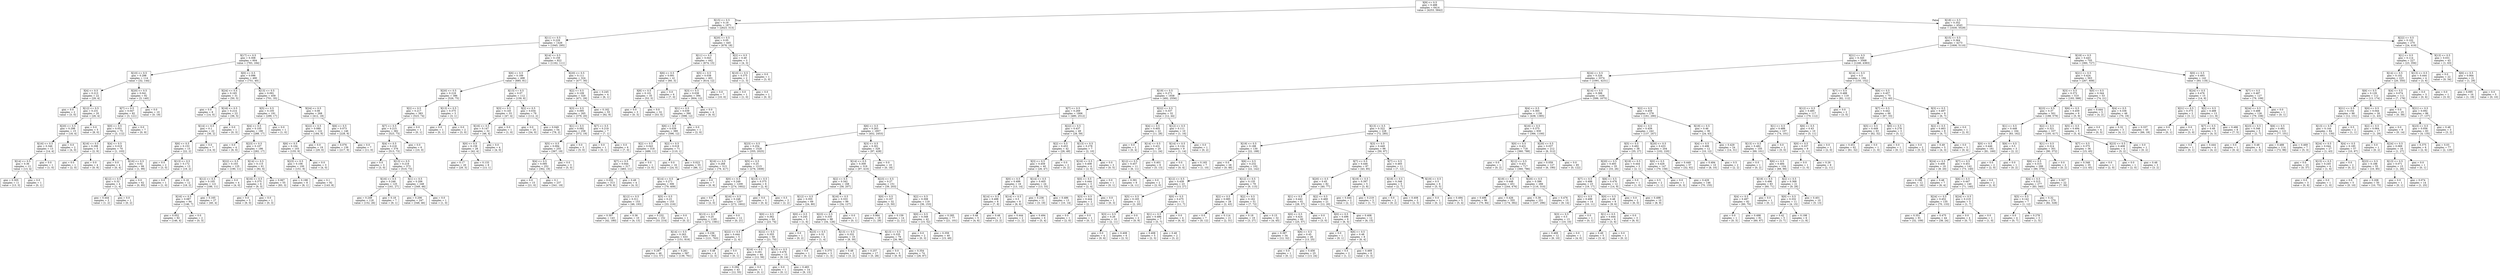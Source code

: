 digraph Tree {
node [shape=box] ;
0 [label="X[9] <= 0.5\ngini = 0.488\nsamples = 6414\nvalue = [4253, 5842]"] ;
1 [label="X[15] <= 0.5\ngini = 0.19\nsamples = 1871\nvalue = [2623, 313]"] ;
0 -> 1 [labeldistance=2.5, labelangle=45, headlabel="True"] ;
2 [label="X[11] <= 0.5\ngini = 0.229\nsamples = 1426\nvalue = [1945, 295]"] ;
1 -> 2 ;
3 [label="X[17] <= 0.5\ngini = 0.308\nsamples = 604\nvalue = [783, 184]"] ;
2 -> 3 ;
4 [label="X[10] <= 0.5\ngini = 0.298\nsamples = 114\nvalue = [32, 144]"] ;
3 -> 4 ;
5 [label="X[4] <= 0.5\ngini = 0.213\nsamples = 22\nvalue = [29, 4]"] ;
4 -> 5 ;
6 [label="gini = 0.0\nsamples = 2\nvalue = [3, 0]"] ;
5 -> 6 ;
7 [label="X[12] <= 0.5\ngini = 0.231\nsamples = 20\nvalue = [26, 4]"] ;
5 -> 7 ;
8 [label="X[20] <= 0.5\ngini = 0.298\nsamples = 15\nvalue = [18, 4]"] ;
7 -> 8 ;
9 [label="X[16] <= 0.5\ngini = 0.346\nsamples = 13\nvalue = [14, 4]"] ;
8 -> 9 ;
10 [label="X[14] <= 0.5\ngini = 0.36\nsamples = 12\nvalue = [13, 4]"] ;
9 -> 10 ;
11 [label="gini = 0.305\nsamples = 11\nvalue = [13, 3]"] ;
10 -> 11 ;
12 [label="gini = 0.0\nsamples = 1\nvalue = [0, 1]"] ;
10 -> 12 ;
13 [label="gini = 0.0\nsamples = 1\nvalue = [1, 0]"] ;
9 -> 13 ;
14 [label="gini = 0.0\nsamples = 2\nvalue = [4, 0]"] ;
8 -> 14 ;
15 [label="gini = 0.0\nsamples = 5\nvalue = [8, 0]"] ;
7 -> 15 ;
16 [label="X[20] <= 0.5\ngini = 0.041\nsamples = 92\nvalue = [3, 140]"] ;
4 -> 16 ;
17 [label="X[7] <= 0.5\ngini = 0.047\nsamples = 82\nvalue = [3, 121]"] ;
16 -> 17 ;
18 [label="X[0] <= 0.5\ngini = 0.051\nsamples = 75\nvalue = [3, 112]"] ;
17 -> 18 ;
19 [label="X[16] <= 0.5\ngini = 0.298\nsamples = 5\nvalue = [2, 9]"] ;
18 -> 19 ;
20 [label="gini = 0.0\nsamples = 1\nvalue = [2, 0]"] ;
19 -> 20 ;
21 [label="gini = 0.0\nsamples = 4\nvalue = [0, 9]"] ;
19 -> 21 ;
22 [label="X[4] <= 0.5\ngini = 0.019\nsamples = 70\nvalue = [1, 103]"] ;
18 -> 22 ;
23 [label="gini = 0.0\nsamples = 4\nvalue = [0, 4]"] ;
22 -> 23 ;
24 [label="X[16] <= 0.5\ngini = 0.02\nsamples = 66\nvalue = [1, 99]"] ;
22 -> 24 ;
25 [label="X[12] <= 0.5\ngini = 0.32\nsamples = 4\nvalue = [1, 4]"] ;
24 -> 25 ;
26 [label="gini = 0.444\nsamples = 3\nvalue = [1, 2]"] ;
25 -> 26 ;
27 [label="gini = 0.0\nsamples = 1\nvalue = [0, 2]"] ;
25 -> 27 ;
28 [label="gini = 0.0\nsamples = 62\nvalue = [0, 95]"] ;
24 -> 28 ;
29 [label="gini = 0.0\nsamples = 7\nvalue = [0, 9]"] ;
17 -> 29 ;
30 [label="gini = 0.0\nsamples = 10\nvalue = [0, 19]"] ;
16 -> 30 ;
31 [label="X[0] <= 0.5\ngini = 0.096\nsamples = 490\nvalue = [751, 40]"] ;
3 -> 31 ;
32 [label="X[24] <= 0.5\ngini = 0.165\nsamples = 31\nvalue = [50, 5]"] ;
31 -> 32 ;
33 [label="gini = 0.0\nsamples = 8\nvalue = [14, 0]"] ;
32 -> 33 ;
34 [label="X[16] <= 0.5\ngini = 0.214\nsamples = 23\nvalue = [36, 5]"] ;
32 -> 34 ;
35 [label="X[14] <= 0.5\ngini = 0.1\nsamples = 22\nvalue = [36, 2]"] ;
34 -> 35 ;
36 [label="X[6] <= 0.5\ngini = 0.153\nsamples = 15\nvalue = [22, 2]"] ;
35 -> 36 ;
37 [label="gini = 0.0\nsamples = 2\nvalue = [3, 0]"] ;
36 -> 37 ;
38 [label="X[13] <= 0.5\ngini = 0.172\nsamples = 13\nvalue = [19, 2]"] ;
36 -> 38 ;
39 [label="gini = 0.0\nsamples = 1\nvalue = [1, 0]"] ;
38 -> 39 ;
40 [label="gini = 0.18\nsamples = 12\nvalue = [18, 2]"] ;
38 -> 40 ;
41 [label="gini = 0.0\nsamples = 7\nvalue = [14, 0]"] ;
35 -> 41 ;
42 [label="gini = 0.0\nsamples = 1\nvalue = [0, 3]"] ;
34 -> 42 ;
43 [label="X[13] <= 0.5\ngini = 0.091\nsamples = 459\nvalue = [701, 35]"] ;
31 -> 43 ;
44 [label="X[5] <= 0.5\ngini = 0.105\nsamples = 191\nvalue = [289, 17]"] ;
43 -> 44 ;
45 [label="X[4] <= 0.5\ngini = 0.105\nsamples = 190\nvalue = [288, 17]"] ;
44 -> 45 ;
46 [label="gini = 0.0\nsamples = 4\nvalue = [6, 0]"] ;
45 -> 46 ;
47 [label="X[23] <= 0.5\ngini = 0.107\nsamples = 186\nvalue = [282, 17]"] ;
45 -> 47 ;
48 [label="X[22] <= 0.5\ngini = 0.103\nsamples = 125\nvalue = [190, 11]"] ;
47 -> 48 ;
49 [label="X[12] <= 0.5\ngini = 0.105\nsamples = 121\nvalue = [186, 11]"] ;
48 -> 49 ;
50 [label="X[16] <= 0.5\ngini = 0.087\nsamples = 94\nvalue = [146, 7]"] ;
49 -> 50 ;
51 [label="gini = 0.052\nsamples = 92\nvalue = [146, 4]"] ;
50 -> 51 ;
52 [label="gini = 0.0\nsamples = 2\nvalue = [0, 3]"] ;
50 -> 52 ;
53 [label="gini = 0.165\nsamples = 27\nvalue = [40, 4]"] ;
49 -> 53 ;
54 [label="gini = 0.0\nsamples = 4\nvalue = [4, 0]"] ;
48 -> 54 ;
55 [label="X[14] <= 0.5\ngini = 0.115\nsamples = 61\nvalue = [92, 6]"] ;
47 -> 55 ;
56 [label="X[16] <= 0.5\ngini = 0.375\nsamples = 6\nvalue = [9, 3]"] ;
55 -> 56 ;
57 [label="gini = 0.0\nsamples = 5\nvalue = [9, 0]"] ;
56 -> 57 ;
58 [label="gini = 0.0\nsamples = 1\nvalue = [0, 3]"] ;
56 -> 58 ;
59 [label="gini = 0.067\nsamples = 55\nvalue = [83, 3]"] ;
55 -> 59 ;
60 [label="gini = 0.0\nsamples = 1\nvalue = [1, 0]"] ;
44 -> 60 ;
61 [label="X[24] <= 0.5\ngini = 0.08\nsamples = 268\nvalue = [412, 18]"] ;
43 -> 61 ;
62 [label="X[22] <= 0.5\ngini = 0.089\nsamples = 122\nvalue = [184, 9]"] ;
61 -> 62 ;
63 [label="X[6] <= 0.5\ngini = 0.104\nsamples = 103\nvalue = [155, 9]"] ;
62 -> 63 ;
64 [label="X[23] <= 0.5\ngini = 0.106\nsamples = 100\nvalue = [151, 9]"] ;
63 -> 64 ;
65 [label="gini = 0.198\nsamples = 8\nvalue = [8, 1]"] ;
64 -> 65 ;
66 [label="gini = 0.1\nsamples = 92\nvalue = [143, 8]"] ;
64 -> 66 ;
67 [label="gini = 0.0\nsamples = 3\nvalue = [4, 0]"] ;
63 -> 67 ;
68 [label="gini = 0.0\nsamples = 19\nvalue = [29, 0]"] ;
62 -> 68 ;
69 [label="X[6] <= 0.5\ngini = 0.073\nsamples = 146\nvalue = [228, 9]"] ;
61 -> 69 ;
70 [label="gini = 0.076\nsamples = 139\nvalue = [217, 9]"] ;
69 -> 70 ;
71 [label="gini = 0.0\nsamples = 7\nvalue = [11, 0]"] ;
69 -> 71 ;
72 [label="X[14] <= 0.5\ngini = 0.159\nsamples = 822\nvalue = [1162, 111]"] ;
2 -> 72 ;
73 [label="X[6] <= 0.5\ngini = 0.189\nsamples = 498\nvalue = [685, 81]"] ;
72 -> 73 ;
74 [label="X[20] <= 0.5\ngini = 0.218\nsamples = 386\nvalue = [526, 75]"] ;
73 -> 74 ;
75 [label="X[2] <= 0.5\ngini = 0.217\nsamples = 383\nvalue = [523, 74]"] ;
74 -> 75 ;
76 [label="X[7] <= 0.5\ngini = 0.215\nsamples = 382\nvalue = [523, 73]"] ;
75 -> 76 ;
77 [label="X[4] <= 0.5\ngini = 0.218\nsamples = 376\nvalue = [513, 73]"] ;
76 -> 77 ;
78 [label="gini = 0.0\nsamples = 3\nvalue = [3, 0]"] ;
77 -> 78 ;
79 [label="X[13] <= 0.5\ngini = 0.219\nsamples = 373\nvalue = [510, 73]"] ;
77 -> 79 ;
80 [label="X[16] <= 0.5\ngini = 0.246\nsamples = 125\nvalue = [161, 27]"] ;
79 -> 80 ;
81 [label="gini = 0.249\nsamples = 118\nvalue = [152, 26]"] ;
80 -> 81 ;
82 [label="gini = 0.18\nsamples = 7\nvalue = [9, 1]"] ;
80 -> 82 ;
83 [label="X[1] <= 0.5\ngini = 0.206\nsamples = 248\nvalue = [349, 46]"] ;
79 -> 83 ;
84 [label="gini = 0.206\nsamples = 247\nvalue = [348, 46]"] ;
83 -> 84 ;
85 [label="gini = 0.0\nsamples = 1\nvalue = [1, 0]"] ;
83 -> 85 ;
86 [label="gini = 0.0\nsamples = 6\nvalue = [10, 0]"] ;
76 -> 86 ;
87 [label="gini = 0.0\nsamples = 1\nvalue = [0, 1]"] ;
75 -> 87 ;
88 [label="X[13] <= 0.5\ngini = 0.375\nsamples = 3\nvalue = [3, 1]"] ;
74 -> 88 ;
89 [label="gini = 0.0\nsamples = 1\nvalue = [0, 1]"] ;
88 -> 89 ;
90 [label="gini = 0.0\nsamples = 2\nvalue = [3, 0]"] ;
88 -> 90 ;
91 [label="X[13] <= 0.5\ngini = 0.07\nsamples = 112\nvalue = [159, 6]"] ;
73 -> 91 ;
92 [label="X[3] <= 0.5\ngini = 0.145\nsamples = 33\nvalue = [47, 4]"] ;
91 -> 92 ;
93 [label="X[16] <= 0.5\ngini = 0.147\nsamples = 32\nvalue = [46, 4]"] ;
92 -> 93 ;
94 [label="X[0] <= 0.5\ngini = 0.159\nsamples = 28\nvalue = [42, 4]"] ;
93 -> 94 ;
95 [label="gini = 0.17\nsamples = 20\nvalue = [29, 3]"] ;
94 -> 95 ;
96 [label="gini = 0.133\nsamples = 8\nvalue = [13, 1]"] ;
94 -> 96 ;
97 [label="gini = 0.0\nsamples = 4\nvalue = [4, 0]"] ;
93 -> 97 ;
98 [label="gini = 0.0\nsamples = 1\nvalue = [1, 0]"] ;
92 -> 98 ;
99 [label="X[2] <= 0.5\ngini = 0.034\nsamples = 79\nvalue = [112, 2]"] ;
91 -> 99 ;
100 [label="gini = 0.0\nsamples = 25\nvalue = [34, 0]"] ;
99 -> 100 ;
101 [label="gini = 0.049\nsamples = 54\nvalue = [78, 2]"] ;
99 -> 101 ;
102 [label="X[20] <= 0.5\ngini = 0.111\nsamples = 324\nvalue = [477, 30]"] ;
72 -> 102 ;
103 [label="X[2] <= 0.5\ngini = 0.109\nsamples = 320\nvalue = [471, 29]"] ;
102 -> 103 ;
104 [label="X[3] <= 0.5\ngini = 0.095\nsamples = 265\nvalue = [379, 20]"] ;
103 -> 104 ;
105 [label="X[1] <= 0.5\ngini = 0.092\nsamples = 258\nvalue = [372, 19]"] ;
104 -> 105 ;
106 [label="X[5] <= 0.5\ngini = 0.094\nsamples = 255\nvalue = [367, 19]"] ;
105 -> 106 ;
107 [label="X[4] <= 0.5\ngini = 0.095\nsamples = 252\nvalue = [362, 19]"] ;
106 -> 107 ;
108 [label="gini = 0.0\nsamples = 15\nvalue = [21, 0]"] ;
107 -> 108 ;
109 [label="gini = 0.1\nsamples = 237\nvalue = [341, 19]"] ;
107 -> 109 ;
110 [label="gini = 0.0\nsamples = 3\nvalue = [5, 0]"] ;
106 -> 110 ;
111 [label="gini = 0.0\nsamples = 3\nvalue = [5, 0]"] ;
105 -> 111 ;
112 [label="X[7] <= 0.5\ngini = 0.219\nsamples = 7\nvalue = [7, 1]"] ;
104 -> 112 ;
113 [label="gini = 0.0\nsamples = 1\nvalue = [0, 1]"] ;
112 -> 113 ;
114 [label="gini = 0.0\nsamples = 6\nvalue = [7, 0]"] ;
112 -> 114 ;
115 [label="gini = 0.162\nsamples = 55\nvalue = [92, 9]"] ;
103 -> 115 ;
116 [label="gini = 0.245\nsamples = 4\nvalue = [6, 1]"] ;
102 -> 116 ;
117 [label="X[20] <= 0.5\ngini = 0.05\nsamples = 445\nvalue = [678, 18]"] ;
1 -> 117 ;
118 [label="X[11] <= 0.5\ngini = 0.043\nsamples = 442\nvalue = [674, 15]"] ;
117 -> 118 ;
119 [label="X[6] <= 0.5\ngini = 0.091\nsamples = 41\nvalue = [60, 3]"] ;
118 -> 119 ;
120 [label="X[8] <= 0.5\ngini = 0.101\nsamples = 35\nvalue = [53, 3]"] ;
119 -> 120 ;
121 [label="gini = 0.0\nsamples = 3\nvalue = [0, 3]"] ;
120 -> 121 ;
122 [label="gini = 0.0\nsamples = 32\nvalue = [53, 0]"] ;
120 -> 122 ;
123 [label="gini = 0.0\nsamples = 6\nvalue = [7, 0]"] ;
119 -> 123 ;
124 [label="X[5] <= 0.5\ngini = 0.038\nsamples = 401\nvalue = [614, 12]"] ;
118 -> 124 ;
125 [label="X[3] <= 0.5\ngini = 0.038\nsamples = 394\nvalue = [604, 12]"] ;
124 -> 125 ;
126 [label="X[1] <= 0.5\ngini = 0.039\nsamples = 390\nvalue = [598, 12]"] ;
125 -> 126 ;
127 [label="X[6] <= 0.5\ngini = 0.039\nsamples = 389\nvalue = [596, 12]"] ;
126 -> 127 ;
128 [label="X[2] <= 0.5\ngini = 0.043\nsamples = 318\nvalue = [486, 11]"] ;
127 -> 128 ;
129 [label="X[7] <= 0.5\ngini = 0.044\nsamples = 317\nvalue = [483, 11]"] ;
128 -> 129 ;
130 [label="gini = 0.032\nsamples = 313\nvalue = [479, 8]"] ;
129 -> 130 ;
131 [label="gini = 0.49\nsamples = 4\nvalue = [4, 3]"] ;
129 -> 131 ;
132 [label="gini = 0.0\nsamples = 1\nvalue = [3, 0]"] ;
128 -> 132 ;
133 [label="X[2] <= 0.5\ngini = 0.018\nsamples = 71\nvalue = [110, 1]"] ;
127 -> 133 ;
134 [label="gini = 0.0\nsamples = 16\nvalue = [24, 0]"] ;
133 -> 134 ;
135 [label="gini = 0.023\nsamples = 55\nvalue = [86, 1]"] ;
133 -> 135 ;
136 [label="gini = 0.0\nsamples = 1\nvalue = [2, 0]"] ;
126 -> 136 ;
137 [label="gini = 0.0\nsamples = 4\nvalue = [6, 0]"] ;
125 -> 137 ;
138 [label="gini = 0.0\nsamples = 7\nvalue = [10, 0]"] ;
124 -> 138 ;
139 [label="X[2] <= 0.5\ngini = 0.49\nsamples = 3\nvalue = [4, 3]"] ;
117 -> 139 ;
140 [label="X[10] <= 0.5\ngini = 0.375\nsamples = 2\nvalue = [1, 3]"] ;
139 -> 140 ;
141 [label="gini = 0.0\nsamples = 1\nvalue = [1, 0]"] ;
140 -> 141 ;
142 [label="gini = 0.0\nsamples = 1\nvalue = [0, 3]"] ;
140 -> 142 ;
143 [label="gini = 0.0\nsamples = 1\nvalue = [3, 0]"] ;
139 -> 143 ;
144 [label="X[18] <= 0.5\ngini = 0.352\nsamples = 4543\nvalue = [1630, 5529]"] ;
0 -> 144 [labeldistance=2.5, labelangle=-45, headlabel="False"] ;
145 [label="X[15] <= 0.5\ngini = 0.364\nsamples = 4273\nvalue = [1606, 5110]"] ;
144 -> 145 ;
146 [label="X[21] <= 0.5\ngini = 0.345\nsamples = 3568\nvalue = [1246, 4383]"] ;
145 -> 146 ;
147 [label="X[24] <= 0.5\ngini = 0.326\nsamples = 3374\nvalue = [1091, 4231]"] ;
146 -> 147 ;
148 [label="X[19] <= 0.5\ngini = 0.271\nsamples = 1938\nvalue = [492, 2556]"] ;
147 -> 148 ;
149 [label="X[7] <= 0.5\ngini = 0.269\nsamples = 1906\nvalue = [480, 2512]"] ;
148 -> 149 ;
150 [label="X[6] <= 0.5\ngini = 0.263\nsamples = 1857\nvalue = [452, 2453]"] ;
149 -> 150 ;
151 [label="X[23] <= 0.5\ngini = 0.254\nsamples = 1528\nvalue = [355, 2025]"] ;
150 -> 151 ;
152 [label="X[16] <= 0.5\ngini = 0.268\nsamples = 313\nvalue = [79, 417]"] ;
151 -> 152 ;
153 [label="X[14] <= 0.5\ngini = 0.271\nsamples = 306\nvalue = [79, 409]"] ;
152 -> 153 ;
154 [label="X[12] <= 0.5\ngini = 0.311\nsamples = 153\nvalue = [46, 193]"] ;
153 -> 154 ;
155 [label="gini = 0.307\nsamples = 143\nvalue = [42, 180]"] ;
154 -> 155 ;
156 [label="gini = 0.36\nsamples = 10\nvalue = [4, 13]"] ;
154 -> 156 ;
157 [label="X[5] <= 0.5\ngini = 0.23\nsamples = 153\nvalue = [33, 216]"] ;
153 -> 157 ;
158 [label="gini = 0.232\nsamples = 152\nvalue = [33, 214]"] ;
157 -> 158 ;
159 [label="gini = 0.0\nsamples = 1\nvalue = [0, 2]"] ;
157 -> 159 ;
160 [label="gini = 0.0\nsamples = 7\nvalue = [0, 8]"] ;
152 -> 160 ;
161 [label="X[5] <= 0.5\ngini = 0.25\nsamples = 1215\nvalue = [276, 1608]"] ;
151 -> 161 ;
162 [label="X[0] <= 0.5\ngini = 0.249\nsamples = 1209\nvalue = [274, 1602]"] ;
161 -> 162 ;
163 [label="gini = 0.0\nsamples = 2\nvalue = [2, 0]"] ;
162 -> 163 ;
164 [label="X[16] <= 0.5\ngini = 0.248\nsamples = 1207\nvalue = [272, 1602]"] ;
162 -> 164 ;
165 [label="X[13] <= 0.5\ngini = 0.25\nsamples = 1195\nvalue = [272, 1581]"] ;
164 -> 165 ;
166 [label="X[14] <= 0.5\ngini = 0.263\nsamples = 633\nvalue = [151, 818]"] ;
165 -> 166 ;
167 [label="gini = 0.287\nsamples = 46\nvalue = [12, 57]"] ;
166 -> 167 ;
168 [label="gini = 0.261\nsamples = 587\nvalue = [139, 761]"] ;
166 -> 168 ;
169 [label="gini = 0.236\nsamples = 562\nvalue = [121, 763]"] ;
165 -> 169 ;
170 [label="gini = 0.0\nsamples = 12\nvalue = [0, 21]"] ;
164 -> 170 ;
171 [label="X[13] <= 0.5\ngini = 0.375\nsamples = 6\nvalue = [2, 6]"] ;
161 -> 171 ;
172 [label="gini = 0.0\nsamples = 3\nvalue = [0, 4]"] ;
171 -> 172 ;
173 [label="gini = 0.5\nsamples = 3\nvalue = [2, 2]"] ;
171 -> 173 ;
174 [label="X[3] <= 0.5\ngini = 0.301\nsamples = 329\nvalue = [97, 428]"] ;
150 -> 174 ;
175 [label="X[14] <= 0.5\ngini = 0.309\nsamples = 319\nvalue = [97, 410]"] ;
174 -> 175 ;
176 [label="X[2] <= 0.5\ngini = 0.342\nsamples = 168\nvalue = [58, 207]"] ;
175 -> 176 ;
177 [label="X[12] <= 0.5\ngini = 0.355\nsamples = 69\nvalue = [24, 80]"] ;
176 -> 177 ;
178 [label="X[0] <= 0.5\ngini = 0.362\nsamples = 64\nvalue = [23, 74]"] ;
177 -> 178 ;
179 [label="X[22] <= 0.5\ngini = 0.444\nsamples = 5\nvalue = [2, 4]"] ;
178 -> 179 ;
180 [label="gini = 0.48\nsamples = 4\nvalue = [2, 3]"] ;
179 -> 180 ;
181 [label="gini = 0.0\nsamples = 1\nvalue = [0, 1]"] ;
179 -> 181 ;
182 [label="X[22] <= 0.5\ngini = 0.355\nsamples = 59\nvalue = [21, 70]"] ;
178 -> 182 ;
183 [label="X[16] <= 0.5\ngini = 0.291\nsamples = 44\nvalue = [12, 56]"] ;
182 -> 183 ;
184 [label="gini = 0.294\nsamples = 43\nvalue = [12, 55]"] ;
183 -> 184 ;
185 [label="gini = 0.0\nsamples = 1\nvalue = [0, 1]"] ;
183 -> 185 ;
186 [label="X[13] <= 0.5\ngini = 0.476\nsamples = 15\nvalue = [9, 14]"] ;
182 -> 186 ;
187 [label="gini = 0.0\nsamples = 1\nvalue = [0, 1]"] ;
186 -> 187 ;
188 [label="gini = 0.483\nsamples = 14\nvalue = [9, 13]"] ;
186 -> 188 ;
189 [label="X[0] <= 0.5\ngini = 0.245\nsamples = 5\nvalue = [1, 6]"] ;
177 -> 189 ;
190 [label="gini = 0.0\nsamples = 1\nvalue = [0, 2]"] ;
189 -> 190 ;
191 [label="X[23] <= 0.5\ngini = 0.32\nsamples = 4\nvalue = [1, 4]"] ;
189 -> 191 ;
192 [label="gini = 0.0\nsamples = 1\nvalue = [0, 1]"] ;
191 -> 192 ;
193 [label="gini = 0.375\nsamples = 3\nvalue = [1, 3]"] ;
191 -> 193 ;
194 [label="X[16] <= 0.5\ngini = 0.333\nsamples = 99\nvalue = [34, 127]"] ;
176 -> 194 ;
195 [label="X[23] <= 0.5\ngini = 0.335\nsamples = 98\nvalue = [34, 126]"] ;
194 -> 195 ;
196 [label="X[13] <= 0.5\ngini = 0.332\nsamples = 19\nvalue = [8, 30]"] ;
195 -> 196 ;
197 [label="gini = 0.48\nsamples = 2\nvalue = [3, 2]"] ;
196 -> 197 ;
198 [label="gini = 0.257\nsamples = 17\nvalue = [5, 28]"] ;
196 -> 198 ;
199 [label="X[13] <= 0.5\ngini = 0.335\nsamples = 79\nvalue = [26, 96]"] ;
195 -> 199 ;
200 [label="gini = 0.0\nsamples = 5\nvalue = [0, 9]"] ;
199 -> 200 ;
201 [label="gini = 0.354\nsamples = 74\nvalue = [26, 87]"] ;
199 -> 201 ;
202 [label="gini = 0.0\nsamples = 1\nvalue = [0, 1]"] ;
194 -> 202 ;
203 [label="X[23] <= 0.5\ngini = 0.27\nsamples = 151\nvalue = [39, 203]"] ;
175 -> 203 ;
204 [label="X[0] <= 0.5\ngini = 0.107\nsamples = 32\nvalue = [3, 50]"] ;
203 -> 204 ;
205 [label="gini = 0.064\nsamples = 18\nvalue = [1, 29]"] ;
204 -> 205 ;
206 [label="gini = 0.159\nsamples = 14\nvalue = [2, 21]"] ;
204 -> 206 ;
207 [label="X[2] <= 0.5\ngini = 0.308\nsamples = 119\nvalue = [36, 153]"] ;
203 -> 207 ;
208 [label="X[0] <= 0.5\ngini = 0.348\nsamples = 42\nvalue = [15, 52]"] ;
207 -> 208 ;
209 [label="gini = 0.0\nsamples = 2\nvalue = [0, 3]"] ;
208 -> 209 ;
210 [label="gini = 0.359\nsamples = 40\nvalue = [15, 49]"] ;
208 -> 210 ;
211 [label="gini = 0.285\nsamples = 77\nvalue = [21, 101]"] ;
207 -> 211 ;
212 [label="gini = 0.0\nsamples = 10\nvalue = [0, 18]"] ;
174 -> 212 ;
213 [label="X[22] <= 0.5\ngini = 0.437\nsamples = 49\nvalue = [28, 59]"] ;
149 -> 213 ;
214 [label="X[2] <= 0.5\ngini = 0.453\nsamples = 42\nvalue = [26, 49]"] ;
213 -> 214 ;
215 [label="X[3] <= 0.5\ngini = 0.459\nsamples = 40\nvalue = [26, 47]"] ;
214 -> 215 ;
216 [label="X[0] <= 0.5\ngini = 0.499\nsamples = 16\nvalue = [13, 14]"] ;
215 -> 216 ;
217 [label="X[14] <= 0.5\ngini = 0.498\nsamples = 8\nvalue = [7, 8]"] ;
216 -> 217 ;
218 [label="gini = 0.48\nsamples = 5\nvalue = [4, 6]"] ;
217 -> 218 ;
219 [label="gini = 0.48\nsamples = 3\nvalue = [3, 2]"] ;
217 -> 219 ;
220 [label="X[14] <= 0.5\ngini = 0.5\nsamples = 8\nvalue = [6, 6]"] ;
216 -> 220 ;
221 [label="gini = 0.444\nsamples = 2\nvalue = [1, 2]"] ;
220 -> 221 ;
222 [label="gini = 0.494\nsamples = 6\nvalue = [5, 4]"] ;
220 -> 222 ;
223 [label="X[14] <= 0.5\ngini = 0.405\nsamples = 24\nvalue = [13, 33]"] ;
215 -> 223 ;
224 [label="gini = 0.236\nsamples = 11\nvalue = [3, 19]"] ;
223 -> 224 ;
225 [label="gini = 0.486\nsamples = 13\nvalue = [10, 14]"] ;
223 -> 225 ;
226 [label="gini = 0.0\nsamples = 2\nvalue = [0, 2]"] ;
214 -> 226 ;
227 [label="X[13] <= 0.5\ngini = 0.278\nsamples = 7\nvalue = [2, 10]"] ;
213 -> 227 ;
228 [label="X[16] <= 0.5\ngini = 0.408\nsamples = 4\nvalue = [2, 5]"] ;
227 -> 228 ;
229 [label="X[0] <= 0.5\ngini = 0.444\nsamples = 3\nvalue = [2, 4]"] ;
228 -> 229 ;
230 [label="X[3] <= 0.5\ngini = 0.444\nsamples = 2\nvalue = [2, 1]"] ;
229 -> 230 ;
231 [label="gini = 0.0\nsamples = 1\nvalue = [2, 0]"] ;
230 -> 231 ;
232 [label="gini = 0.0\nsamples = 1\nvalue = [0, 1]"] ;
230 -> 232 ;
233 [label="gini = 0.0\nsamples = 1\nvalue = [0, 3]"] ;
229 -> 233 ;
234 [label="gini = 0.0\nsamples = 1\nvalue = [0, 1]"] ;
228 -> 234 ;
235 [label="gini = 0.0\nsamples = 3\nvalue = [0, 5]"] ;
227 -> 235 ;
236 [label="X[22] <= 0.5\ngini = 0.337\nsamples = 32\nvalue = [12, 44]"] ;
148 -> 236 ;
237 [label="X[4] <= 0.5\ngini = 0.405\nsamples = 22\nvalue = [11, 28]"] ;
236 -> 237 ;
238 [label="gini = 0.0\nsamples = 2\nvalue = [0, 4]"] ;
237 -> 238 ;
239 [label="X[14] <= 0.5\ngini = 0.431\nsamples = 20\nvalue = [11, 24]"] ;
237 -> 239 ;
240 [label="X[12] <= 0.5\ngini = 0.457\nsamples = 11\nvalue = [6, 11]"] ;
239 -> 240 ;
241 [label="gini = 0.391\nsamples = 9\nvalue = [4, 11]"] ;
240 -> 241 ;
242 [label="gini = 0.0\nsamples = 2\nvalue = [2, 0]"] ;
240 -> 242 ;
243 [label="gini = 0.401\nsamples = 9\nvalue = [5, 13]"] ;
239 -> 243 ;
244 [label="X[12] <= 0.5\ngini = 0.111\nsamples = 10\nvalue = [1, 16]"] ;
236 -> 244 ;
245 [label="X[14] <= 0.5\ngini = 0.124\nsamples = 9\nvalue = [1, 14]"] ;
244 -> 245 ;
246 [label="gini = 0.0\nsamples = 2\nvalue = [0, 4]"] ;
245 -> 246 ;
247 [label="gini = 0.165\nsamples = 7\nvalue = [1, 10]"] ;
245 -> 247 ;
248 [label="gini = 0.0\nsamples = 1\nvalue = [0, 2]"] ;
244 -> 248 ;
249 [label="X[14] <= 0.5\ngini = 0.388\nsamples = 1436\nvalue = [599, 1675]"] ;
147 -> 249 ;
250 [label="X[4] <= 0.5\ngini = 0.365\nsamples = 1158\nvalue = [438, 1385]"] ;
249 -> 250 ;
251 [label="X[13] <= 0.5\ngini = 0.322\nsamples = 228\nvalue = [72, 285]"] ;
250 -> 251 ;
252 [label="X[19] <= 0.5\ngini = 0.188\nsamples = 130\nvalue = [22, 188]"] ;
251 -> 252 ;
253 [label="gini = 0.0\nsamples = 28\nvalue = [0, 46]"] ;
252 -> 253 ;
254 [label="X[6] <= 0.5\ngini = 0.232\nsamples = 102\nvalue = [22, 142]"] ;
252 -> 254 ;
255 [label="X[12] <= 0.5\ngini = 0.439\nsamples = 23\nvalue = [13, 27]"] ;
254 -> 255 ;
256 [label="X[5] <= 0.5\ngini = 0.165\nsamples = 12\nvalue = [2, 20]"] ;
255 -> 256 ;
257 [label="X[3] <= 0.5\ngini = 0.26\nsamples = 10\nvalue = [2, 11]"] ;
256 -> 257 ;
258 [label="gini = 0.0\nsamples = 4\nvalue = [0, 6]"] ;
257 -> 258 ;
259 [label="gini = 0.408\nsamples = 6\nvalue = [2, 5]"] ;
257 -> 259 ;
260 [label="gini = 0.0\nsamples = 2\nvalue = [0, 9]"] ;
256 -> 260 ;
261 [label="X[0] <= 0.5\ngini = 0.475\nsamples = 11\nvalue = [11, 7]"] ;
255 -> 261 ;
262 [label="X[1] <= 0.5\ngini = 0.486\nsamples = 7\nvalue = [5, 7]"] ;
261 -> 262 ;
263 [label="gini = 0.408\nsamples = 5\nvalue = [2, 5]"] ;
262 -> 263 ;
264 [label="gini = 0.48\nsamples = 2\nvalue = [3, 2]"] ;
262 -> 264 ;
265 [label="gini = 0.0\nsamples = 4\nvalue = [6, 0]"] ;
261 -> 265 ;
266 [label="X[12] <= 0.5\ngini = 0.135\nsamples = 79\nvalue = [9, 115]"] ;
254 -> 266 ;
267 [label="X[2] <= 0.5\ngini = 0.085\nsamples = 28\nvalue = [2, 43]"] ;
266 -> 267 ;
268 [label="gini = 0.0\nsamples = 7\nvalue = [0, 12]"] ;
267 -> 268 ;
269 [label="gini = 0.114\nsamples = 21\nvalue = [2, 31]"] ;
267 -> 269 ;
270 [label="X[2] <= 0.5\ngini = 0.162\nsamples = 51\nvalue = [7, 72]"] ;
266 -> 270 ;
271 [label="gini = 0.18\nsamples = 19\nvalue = [3, 27]"] ;
270 -> 271 ;
272 [label="gini = 0.15\nsamples = 32\nvalue = [4, 45]"] ;
270 -> 272 ;
273 [label="X[3] <= 0.5\ngini = 0.449\nsamples = 98\nvalue = [50, 97]"] ;
251 -> 273 ;
274 [label="X[7] <= 0.5\ngini = 0.446\nsamples = 87\nvalue = [43, 85]"] ;
273 -> 274 ;
275 [label="X[20] <= 0.5\ngini = 0.45\nsamples = 82\nvalue = [40, 77]"] ;
274 -> 275 ;
276 [label="X[1] <= 0.5\ngini = 0.442\nsamples = 61\nvalue = [28, 57]"] ;
275 -> 276 ;
277 [label="X[0] <= 0.5\ngini = 0.424\nsamples = 60\nvalue = [25, 57]"] ;
276 -> 277 ;
278 [label="gini = 0.397\nsamples = 34\nvalue = [12, 32]"] ;
277 -> 278 ;
279 [label="X[6] <= 0.5\ngini = 0.45\nsamples = 26\nvalue = [13, 25]"] ;
277 -> 279 ;
280 [label="gini = 0.0\nsamples = 1\nvalue = [0, 1]"] ;
279 -> 280 ;
281 [label="gini = 0.456\nsamples = 25\nvalue = [13, 24]"] ;
279 -> 281 ;
282 [label="gini = 0.0\nsamples = 1\nvalue = [3, 0]"] ;
276 -> 282 ;
283 [label="X[2] <= 0.5\ngini = 0.469\nsamples = 21\nvalue = [12, 20]"] ;
275 -> 283 ;
284 [label="X[0] <= 0.5\ngini = 0.496\nsamples = 9\nvalue = [6, 5]"] ;
283 -> 284 ;
285 [label="gini = 0.0\nsamples = 1\nvalue = [0, 1]"] ;
284 -> 285 ;
286 [label="X[6] <= 0.5\ngini = 0.48\nsamples = 8\nvalue = [6, 4]"] ;
284 -> 286 ;
287 [label="gini = 0.5\nsamples = 2\nvalue = [1, 1]"] ;
286 -> 287 ;
288 [label="gini = 0.469\nsamples = 6\nvalue = [5, 3]"] ;
286 -> 288 ;
289 [label="gini = 0.408\nsamples = 12\nvalue = [6, 15]"] ;
283 -> 289 ;
290 [label="X[19] <= 0.5\ngini = 0.397\nsamples = 5\nvalue = [3, 8]"] ;
274 -> 290 ;
291 [label="gini = 0.444\nsamples = 2\nvalue = [2, 1]"] ;
290 -> 291 ;
292 [label="gini = 0.219\nsamples = 3\nvalue = [1, 7]"] ;
290 -> 292 ;
293 [label="X[7] <= 0.5\ngini = 0.465\nsamples = 11\nvalue = [7, 12]"] ;
273 -> 293 ;
294 [label="X[19] <= 0.5\ngini = 0.346\nsamples = 5\nvalue = [2, 7]"] ;
293 -> 294 ;
295 [label="gini = 0.0\nsamples = 2\nvalue = [0, 2]"] ;
294 -> 295 ;
296 [label="gini = 0.408\nsamples = 3\nvalue = [2, 5]"] ;
294 -> 296 ;
297 [label="X[19] <= 0.5\ngini = 0.5\nsamples = 6\nvalue = [5, 5]"] ;
293 -> 297 ;
298 [label="gini = 0.0\nsamples = 1\nvalue = [0, 1]"] ;
297 -> 298 ;
299 [label="gini = 0.494\nsamples = 5\nvalue = [5, 4]"] ;
297 -> 299 ;
300 [label="X[16] <= 0.5\ngini = 0.375\nsamples = 930\nvalue = [366, 1100]"] ;
250 -> 300 ;
301 [label="X[0] <= 0.5\ngini = 0.431\nsamples = 718\nvalue = [360, 788]"] ;
300 -> 301 ;
302 [label="gini = 0.0\nsamples = 1\nvalue = [0, 2]"] ;
301 -> 302 ;
303 [label="X[12] <= 0.5\ngini = 0.431\nsamples = 717\nvalue = [360, 786]"] ;
301 -> 303 ;
304 [label="X[19] <= 0.5\ngini = 0.448\nsamples = 451\nvalue = [244, 476]"] ;
303 -> 304 ;
305 [label="gini = 0.496\nsamples = 96\nvalue = [70, 84]"] ;
304 -> 305 ;
306 [label="gini = 0.426\nsamples = 355\nvalue = [174, 392]"] ;
304 -> 306 ;
307 [label="X[20] <= 0.5\ngini = 0.396\nsamples = 266\nvalue = [116, 310]"] ;
303 -> 307 ;
308 [label="gini = 0.39\nsamples = 251\nvalue = [107, 296]"] ;
307 -> 308 ;
309 [label="gini = 0.476\nsamples = 15\nvalue = [9, 14]"] ;
307 -> 309 ;
310 [label="X[20] <= 0.5\ngini = 0.037\nsamples = 212\nvalue = [6, 312]"] ;
300 -> 310 ;
311 [label="gini = 0.059\nsamples = 127\nvalue = [6, 190]"] ;
310 -> 311 ;
312 [label="gini = 0.0\nsamples = 85\nvalue = [0, 122]"] ;
310 -> 312 ;
313 [label="X[2] <= 0.5\ngini = 0.459\nsamples = 278\nvalue = [161, 290]"] ;
249 -> 313 ;
314 [label="X[4] <= 0.5\ngini = 0.459\nsamples = 242\nvalue = [137, 247]"] ;
313 -> 314 ;
315 [label="X[5] <= 0.5\ngini = 0.492\nsamples = 38\nvalue = [35, 27]"] ;
314 -> 315 ;
316 [label="X[20] <= 0.5\ngini = 0.493\nsamples = 35\nvalue = [33, 26]"] ;
315 -> 316 ;
317 [label="X[7] <= 0.5\ngini = 0.498\nsamples = 23\nvalue = [19, 17]"] ;
316 -> 317 ;
318 [label="X[1] <= 0.5\ngini = 0.499\nsamples = 14\nvalue = [10, 11]"] ;
317 -> 318 ;
319 [label="X[3] <= 0.5\ngini = 0.5\nsamples = 13\nvalue = [10, 10]"] ;
318 -> 319 ;
320 [label="gini = 0.469\nsamples = 12\nvalue = [6, 10]"] ;
319 -> 320 ;
321 [label="gini = 0.0\nsamples = 1\nvalue = [4, 0]"] ;
319 -> 321 ;
322 [label="gini = 0.0\nsamples = 1\nvalue = [0, 1]"] ;
318 -> 322 ;
323 [label="X[0] <= 0.5\ngini = 0.48\nsamples = 9\nvalue = [9, 6]"] ;
317 -> 323 ;
324 [label="X[1] <= 0.5\ngini = 0.444\nsamples = 6\nvalue = [3, 6]"] ;
323 -> 324 ;
325 [label="gini = 0.49\nsamples = 5\nvalue = [3, 4]"] ;
324 -> 325 ;
326 [label="gini = 0.0\nsamples = 1\nvalue = [0, 2]"] ;
324 -> 326 ;
327 [label="gini = 0.0\nsamples = 3\nvalue = [6, 0]"] ;
323 -> 327 ;
328 [label="X[6] <= 0.5\ngini = 0.476\nsamples = 12\nvalue = [14, 9]"] ;
316 -> 328 ;
329 [label="gini = 0.0\nsamples = 2\nvalue = [6, 0]"] ;
328 -> 329 ;
330 [label="gini = 0.498\nsamples = 10\nvalue = [8, 9]"] ;
328 -> 330 ;
331 [label="X[19] <= 0.5\ngini = 0.444\nsamples = 3\nvalue = [2, 1]"] ;
315 -> 331 ;
332 [label="gini = 0.0\nsamples = 1\nvalue = [1, 0]"] ;
331 -> 332 ;
333 [label="gini = 0.5\nsamples = 2\nvalue = [1, 1]"] ;
331 -> 333 ;
334 [label="X[20] <= 0.5\ngini = 0.433\nsamples = 204\nvalue = [102, 220]"] ;
314 -> 334 ;
335 [label="X[0] <= 0.5\ngini = 0.426\nsamples = 147\nvalue = [70, 158]"] ;
334 -> 335 ;
336 [label="gini = 0.0\nsamples = 1\nvalue = [0, 3]"] ;
335 -> 336 ;
337 [label="gini = 0.429\nsamples = 146\nvalue = [70, 155]"] ;
335 -> 337 ;
338 [label="gini = 0.449\nsamples = 57\nvalue = [32, 62]"] ;
334 -> 338 ;
339 [label="X[19] <= 0.5\ngini = 0.46\nsamples = 36\nvalue = [24, 43]"] ;
313 -> 339 ;
340 [label="X[4] <= 0.5\ngini = 0.496\nsamples = 12\nvalue = [10, 12]"] ;
339 -> 340 ;
341 [label="gini = 0.494\nsamples = 10\nvalue = [8, 10]"] ;
340 -> 341 ;
342 [label="gini = 0.5\nsamples = 2\nvalue = [2, 2]"] ;
340 -> 342 ;
343 [label="gini = 0.429\nsamples = 24\nvalue = [14, 31]"] ;
339 -> 343 ;
344 [label="X[14] <= 0.5\ngini = 0.5\nsamples = 194\nvalue = [155, 152]"] ;
146 -> 344 ;
345 [label="X[7] <= 0.5\ngini = 0.488\nsamples = 119\nvalue = [82, 112]"] ;
344 -> 345 ;
346 [label="X[12] <= 0.5\ngini = 0.485\nsamples = 117\nvalue = [79, 112]"] ;
345 -> 346 ;
347 [label="X[1] <= 0.5\ngini = 0.488\nsamples = 107\nvalue = [74, 101]"] ;
346 -> 347 ;
348 [label="X[13] <= 0.5\ngini = 0.482\nsamples = 105\nvalue = [69, 101]"] ;
347 -> 348 ;
349 [label="gini = 0.0\nsamples = 1\nvalue = [0, 2]"] ;
348 -> 349 ;
350 [label="X[6] <= 0.5\ngini = 0.484\nsamples = 104\nvalue = [69, 99]"] ;
348 -> 350 ;
351 [label="X[19] <= 0.5\ngini = 0.496\nsamples = 83\nvalue = [60, 71]"] ;
350 -> 351 ;
352 [label="X[4] <= 0.5\ngini = 0.497\nsamples = 82\nvalue = [60, 70]"] ;
351 -> 352 ;
353 [label="gini = 0.0\nsamples = 1\nvalue = [0, 3]"] ;
352 -> 353 ;
354 [label="gini = 0.498\nsamples = 81\nvalue = [60, 67]"] ;
352 -> 354 ;
355 [label="gini = 0.0\nsamples = 1\nvalue = [0, 1]"] ;
351 -> 355 ;
356 [label="X[2] <= 0.5\ngini = 0.368\nsamples = 21\nvalue = [9, 28]"] ;
350 -> 356 ;
357 [label="X[0] <= 0.5\ngini = 0.332\nsamples = 11\nvalue = [4, 15]"] ;
356 -> 357 ;
358 [label="gini = 0.42\nsamples = 5\nvalue = [3, 7]"] ;
357 -> 358 ;
359 [label="gini = 0.198\nsamples = 6\nvalue = [1, 8]"] ;
357 -> 359 ;
360 [label="gini = 0.401\nsamples = 10\nvalue = [5, 13]"] ;
356 -> 360 ;
361 [label="gini = 0.0\nsamples = 2\nvalue = [5, 0]"] ;
347 -> 361 ;
362 [label="X[6] <= 0.5\ngini = 0.43\nsamples = 10\nvalue = [5, 11]"] ;
346 -> 362 ;
363 [label="X[0] <= 0.5\ngini = 0.337\nsamples = 9\nvalue = [3, 11]"] ;
362 -> 363 ;
364 [label="gini = 0.0\nsamples = 1\nvalue = [1, 0]"] ;
363 -> 364 ;
365 [label="gini = 0.26\nsamples = 8\nvalue = [2, 11]"] ;
363 -> 365 ;
366 [label="gini = 0.0\nsamples = 1\nvalue = [2, 0]"] ;
362 -> 366 ;
367 [label="gini = 0.0\nsamples = 2\nvalue = [3, 0]"] ;
345 -> 367 ;
368 [label="X[6] <= 0.5\ngini = 0.457\nsamples = 75\nvalue = [73, 40]"] ;
344 -> 368 ;
369 [label="X[7] <= 0.5\ngini = 0.442\nsamples = 66\nvalue = [67, 33]"] ;
368 -> 369 ;
370 [label="X[5] <= 0.5\ngini = 0.449\nsamples = 63\nvalue = [62, 32]"] ;
369 -> 370 ;
371 [label="gini = 0.451\nsamples = 62\nvalue = [61, 32]"] ;
370 -> 371 ;
372 [label="gini = 0.0\nsamples = 1\nvalue = [1, 0]"] ;
370 -> 372 ;
373 [label="X[0] <= 0.5\ngini = 0.278\nsamples = 3\nvalue = [5, 1]"] ;
369 -> 373 ;
374 [label="gini = 0.0\nsamples = 1\nvalue = [0, 1]"] ;
373 -> 374 ;
375 [label="gini = 0.0\nsamples = 2\nvalue = [5, 0]"] ;
373 -> 375 ;
376 [label="X[3] <= 0.5\ngini = 0.497\nsamples = 9\nvalue = [6, 7]"] ;
368 -> 376 ;
377 [label="X[2] <= 0.5\ngini = 0.463\nsamples = 8\nvalue = [4, 7]"] ;
376 -> 377 ;
378 [label="gini = 0.49\nsamples = 5\nvalue = [4, 3]"] ;
377 -> 378 ;
379 [label="gini = 0.0\nsamples = 3\nvalue = [0, 4]"] ;
377 -> 379 ;
380 [label="gini = 0.0\nsamples = 1\nvalue = [2, 0]"] ;
376 -> 380 ;
381 [label="X[19] <= 0.5\ngini = 0.443\nsamples = 705\nvalue = [360, 727]"] ;
145 -> 381 ;
382 [label="X[21] <= 0.5\ngini = 0.424\nsamples = 563\nvalue = [267, 609]"] ;
381 -> 382 ;
383 [label="X[3] <= 0.5\ngini = 0.372\nsamples = 510\nvalue = [193, 588]"] ;
382 -> 383 ;
384 [label="X[23] <= 0.5\ngini = 0.37\nsamples = 501\nvalue = [188, 579]"] ;
383 -> 384 ;
385 [label="X[1] <= 0.5\ngini = 0.448\nsamples = 164\nvalue = [83, 162]"] ;
384 -> 385 ;
386 [label="X[0] <= 0.5\ngini = 0.446\nsamples = 161\nvalue = [81, 160]"] ;
385 -> 386 ;
387 [label="X[24] <= 0.5\ngini = 0.408\nsamples = 19\nvalue = [8, 20]"] ;
386 -> 387 ;
388 [label="gini = 0.198\nsamples = 12\nvalue = [2, 16]"] ;
387 -> 388 ;
389 [label="gini = 0.48\nsamples = 7\nvalue = [6, 4]"] ;
387 -> 389 ;
390 [label="X[7] <= 0.5\ngini = 0.451\nsamples = 142\nvalue = [73, 140]"] ;
386 -> 390 ;
391 [label="X[6] <= 0.5\ngini = 0.447\nsamples = 140\nvalue = [71, 140]"] ;
390 -> 391 ;
392 [label="X[24] <= 0.5\ngini = 0.452\nsamples = 135\nvalue = [70, 133]"] ;
391 -> 392 ;
393 [label="gini = 0.351\nsamples = 91\nvalue = [32, 109]"] ;
392 -> 393 ;
394 [label="gini = 0.475\nsamples = 44\nvalue = [38, 24]"] ;
392 -> 394 ;
395 [label="X[24] <= 0.5\ngini = 0.219\nsamples = 5\nvalue = [1, 7]"] ;
391 -> 395 ;
396 [label="gini = 0.0\nsamples = 4\nvalue = [0, 7]"] ;
395 -> 396 ;
397 [label="gini = 0.0\nsamples = 1\nvalue = [1, 0]"] ;
395 -> 397 ;
398 [label="gini = 0.0\nsamples = 2\nvalue = [2, 0]"] ;
390 -> 398 ;
399 [label="X[6] <= 0.5\ngini = 0.5\nsamples = 3\nvalue = [2, 2]"] ;
385 -> 399 ;
400 [label="gini = 0.0\nsamples = 2\nvalue = [2, 0]"] ;
399 -> 400 ;
401 [label="gini = 0.0\nsamples = 1\nvalue = [0, 2]"] ;
399 -> 401 ;
402 [label="X[2] <= 0.5\ngini = 0.321\nsamples = 337\nvalue = [105, 417]"] ;
384 -> 402 ;
403 [label="X[1] <= 0.5\ngini = 0.314\nsamples = 301\nvalue = [90, 372]"] ;
402 -> 403 ;
404 [label="X[6] <= 0.5\ngini = 0.315\nsamples = 299\nvalue = [90, 370]"] ;
403 -> 404 ;
405 [label="X[4] <= 0.5\ngini = 0.315\nsamples = 277\nvalue = [83, 340]"] ;
404 -> 405 ;
406 [label="X[5] <= 0.5\ngini = 0.142\nsamples = 7\nvalue = [1, 12]"] ;
405 -> 406 ;
407 [label="gini = 0.0\nsamples = 4\nvalue = [0, 7]"] ;
406 -> 407 ;
408 [label="gini = 0.278\nsamples = 3\nvalue = [1, 5]"] ;
406 -> 408 ;
409 [label="gini = 0.32\nsamples = 270\nvalue = [82, 328]"] ;
405 -> 409 ;
410 [label="gini = 0.307\nsamples = 22\nvalue = [7, 30]"] ;
404 -> 410 ;
411 [label="gini = 0.0\nsamples = 2\nvalue = [0, 2]"] ;
403 -> 411 ;
412 [label="X[7] <= 0.5\ngini = 0.375\nsamples = 36\nvalue = [15, 45]"] ;
402 -> 412 ;
413 [label="gini = 0.348\nsamples = 35\nvalue = [13, 45]"] ;
412 -> 413 ;
414 [label="gini = 0.0\nsamples = 1\nvalue = [2, 0]"] ;
412 -> 414 ;
415 [label="X[6] <= 0.5\ngini = 0.459\nsamples = 9\nvalue = [5, 9]"] ;
383 -> 415 ;
416 [label="X[5] <= 0.5\ngini = 0.494\nsamples = 5\nvalue = [5, 4]"] ;
415 -> 416 ;
417 [label="X[23] <= 0.5\ngini = 0.408\nsamples = 4\nvalue = [5, 2]"] ;
416 -> 417 ;
418 [label="gini = 0.0\nsamples = 1\nvalue = [2, 0]"] ;
417 -> 418 ;
419 [label="gini = 0.48\nsamples = 3\nvalue = [3, 2]"] ;
417 -> 419 ;
420 [label="gini = 0.0\nsamples = 1\nvalue = [0, 2]"] ;
416 -> 420 ;
421 [label="gini = 0.0\nsamples = 4\nvalue = [0, 5]"] ;
415 -> 421 ;
422 [label="X[0] <= 0.5\ngini = 0.344\nsamples = 53\nvalue = [74, 21]"] ;
382 -> 422 ;
423 [label="gini = 0.444\nsamples = 5\nvalue = [4, 2]"] ;
422 -> 423 ;
424 [label="X[4] <= 0.5\ngini = 0.336\nsamples = 48\nvalue = [70, 19]"] ;
422 -> 424 ;
425 [label="gini = 0.32\nsamples = 3\nvalue = [4, 1]"] ;
424 -> 425 ;
426 [label="gini = 0.337\nsamples = 45\nvalue = [66, 18]"] ;
424 -> 426 ;
427 [label="X[0] <= 0.5\ngini = 0.493\nsamples = 142\nvalue = [93, 118]"] ;
381 -> 427 ;
428 [label="X[24] <= 0.5\ngini = 0.476\nsamples = 15\nvalue = [14, 9]"] ;
427 -> 428 ;
429 [label="X[21] <= 0.5\ngini = 0.375\nsamples = 2\nvalue = [3, 1]"] ;
428 -> 429 ;
430 [label="gini = 0.0\nsamples = 1\nvalue = [0, 1]"] ;
429 -> 430 ;
431 [label="gini = 0.0\nsamples = 1\nvalue = [3, 0]"] ;
429 -> 431 ;
432 [label="X[2] <= 0.5\ngini = 0.488\nsamples = 13\nvalue = [11, 8]"] ;
428 -> 432 ;
433 [label="X[7] <= 0.5\ngini = 0.49\nsamples = 5\nvalue = [4, 3]"] ;
432 -> 433 ;
434 [label="gini = 0.0\nsamples = 1\nvalue = [0, 1]"] ;
433 -> 434 ;
435 [label="gini = 0.444\nsamples = 4\nvalue = [4, 2]"] ;
433 -> 435 ;
436 [label="gini = 0.486\nsamples = 8\nvalue = [7, 5]"] ;
432 -> 436 ;
437 [label="X[7] <= 0.5\ngini = 0.487\nsamples = 127\nvalue = [79, 109]"] ;
427 -> 437 ;
438 [label="X[24] <= 0.5\ngini = 0.488\nsamples = 126\nvalue = [79, 108]"] ;
437 -> 438 ;
439 [label="X[23] <= 0.5\ngini = 0.346\nsamples = 5\nvalue = [2, 7]"] ;
438 -> 439 ;
440 [label="gini = 0.0\nsamples = 1\nvalue = [0, 4]"] ;
439 -> 440 ;
441 [label="gini = 0.48\nsamples = 4\nvalue = [2, 3]"] ;
439 -> 441 ;
442 [label="X[6] <= 0.5\ngini = 0.491\nsamples = 121\nvalue = [77, 101]"] ;
438 -> 442 ;
443 [label="gini = 0.488\nsamples = 114\nvalue = [72, 98]"] ;
442 -> 443 ;
444 [label="gini = 0.469\nsamples = 7\nvalue = [5, 3]"] ;
442 -> 444 ;
445 [label="gini = 0.0\nsamples = 1\nvalue = [0, 1]"] ;
437 -> 445 ;
446 [label="X[22] <= 0.5\ngini = 0.102\nsamples = 270\nvalue = [24, 419]"] ;
144 -> 446 ;
447 [label="X[1] <= 0.5\ngini = 0.114\nsamples = 227\nvalue = [23, 356]"] ;
446 -> 447 ;
448 [label="X[14] <= 0.5\ngini = 0.102\nsamples = 223\nvalue = [20, 350]"] ;
447 -> 448 ;
449 [label="X[6] <= 0.5\ngini = 0.129\nsamples = 112\nvalue = [13, 174]"] ;
448 -> 449 ;
450 [label="X[21] <= 0.5\ngini = 0.154\nsamples = 86\nvalue = [12, 131]"] ;
449 -> 450 ;
451 [label="X[13] <= 0.5\ngini = 0.144\nsamples = 84\nvalue = [11, 130]"] ;
450 -> 451 ;
452 [label="X[24] <= 0.5\ngini = 0.044\nsamples = 27\nvalue = [1, 43]"] ;
451 -> 452 ;
453 [label="gini = 0.0\nsamples = 23\nvalue = [0, 37]"] ;
452 -> 453 ;
454 [label="X[15] <= 0.5\ngini = 0.245\nsamples = 4\nvalue = [1, 6]"] ;
452 -> 454 ;
455 [label="gini = 0.0\nsamples = 3\nvalue = [0, 6]"] ;
454 -> 455 ;
456 [label="gini = 0.0\nsamples = 1\nvalue = [1, 0]"] ;
454 -> 456 ;
457 [label="X[4] <= 0.5\ngini = 0.185\nsamples = 57\nvalue = [10, 87]"] ;
451 -> 457 ;
458 [label="gini = 0.0\nsamples = 2\nvalue = [0, 2]"] ;
457 -> 458 ;
459 [label="X[23] <= 0.5\ngini = 0.188\nsamples = 55\nvalue = [10, 85]"] ;
457 -> 459 ;
460 [label="gini = 0.0\nsamples = 5\nvalue = [0, 10]"] ;
459 -> 460 ;
461 [label="gini = 0.208\nsamples = 50\nvalue = [10, 75]"] ;
459 -> 461 ;
462 [label="gini = 0.5\nsamples = 2\nvalue = [1, 1]"] ;
450 -> 462 ;
463 [label="X[0] <= 0.5\ngini = 0.044\nsamples = 26\nvalue = [1, 43]"] ;
449 -> 463 ;
464 [label="X[2] <= 0.5\ngini = 0.064\nsamples = 17\nvalue = [1, 29]"] ;
463 -> 464 ;
465 [label="gini = 0.0\nsamples = 1\nvalue = [0, 2]"] ;
464 -> 465 ;
466 [label="X[24] <= 0.5\ngini = 0.069\nsamples = 16\nvalue = [1, 27]"] ;
464 -> 466 ;
467 [label="X[13] <= 0.5\ngini = 0.071\nsamples = 15\nvalue = [1, 26]"] ;
466 -> 467 ;
468 [label="gini = 0.0\nsamples = 1\nvalue = [0, 1]"] ;
467 -> 468 ;
469 [label="gini = 0.074\nsamples = 14\nvalue = [1, 25]"] ;
467 -> 469 ;
470 [label="gini = 0.0\nsamples = 1\nvalue = [0, 1]"] ;
466 -> 470 ;
471 [label="gini = 0.0\nsamples = 9\nvalue = [0, 14]"] ;
463 -> 471 ;
472 [label="X[4] <= 0.5\ngini = 0.074\nsamples = 111\nvalue = [7, 176]"] ;
448 -> 472 ;
473 [label="gini = 0.0\nsamples = 25\nvalue = [0, 39]"] ;
472 -> 473 ;
474 [label="X[21] <= 0.5\ngini = 0.092\nsamples = 86\nvalue = [7, 137]"] ;
472 -> 474 ;
475 [label="X[23] <= 0.5\ngini = 0.056\nsamples = 83\nvalue = [4, 135]"] ;
474 -> 475 ;
476 [label="gini = 0.375\nsamples = 6\nvalue = [2, 6]"] ;
475 -> 476 ;
477 [label="gini = 0.03\nsamples = 77\nvalue = [2, 129]"] ;
475 -> 477 ;
478 [label="gini = 0.48\nsamples = 3\nvalue = [3, 2]"] ;
474 -> 478 ;
479 [label="X[13] <= 0.5\ngini = 0.444\nsamples = 4\nvalue = [3, 6]"] ;
447 -> 479 ;
480 [label="gini = 0.0\nsamples = 3\nvalue = [0, 6]"] ;
479 -> 480 ;
481 [label="gini = 0.0\nsamples = 1\nvalue = [3, 0]"] ;
479 -> 481 ;
482 [label="X[13] <= 0.5\ngini = 0.031\nsamples = 43\nvalue = [1, 63]"] ;
446 -> 482 ;
483 [label="gini = 0.0\nsamples = 22\nvalue = [0, 34]"] ;
482 -> 483 ;
484 [label="X[6] <= 0.5\ngini = 0.064\nsamples = 21\nvalue = [1, 29]"] ;
482 -> 484 ;
485 [label="gini = 0.095\nsamples = 16\nvalue = [1, 19]"] ;
484 -> 485 ;
486 [label="gini = 0.0\nsamples = 5\nvalue = [0, 10]"] ;
484 -> 486 ;
}
